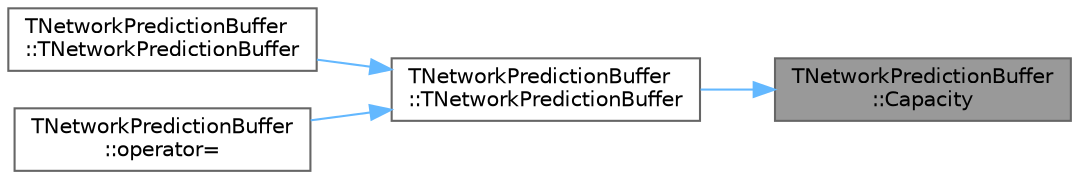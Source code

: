 digraph "TNetworkPredictionBuffer::Capacity"
{
 // INTERACTIVE_SVG=YES
 // LATEX_PDF_SIZE
  bgcolor="transparent";
  edge [fontname=Helvetica,fontsize=10,labelfontname=Helvetica,labelfontsize=10];
  node [fontname=Helvetica,fontsize=10,shape=box,height=0.2,width=0.4];
  rankdir="RL";
  Node1 [id="Node000001",label="TNetworkPredictionBuffer\l::Capacity",height=0.2,width=0.4,color="gray40", fillcolor="grey60", style="filled", fontcolor="black",tooltip=" "];
  Node1 -> Node2 [id="edge1_Node000001_Node000002",dir="back",color="steelblue1",style="solid",tooltip=" "];
  Node2 [id="Node000002",label="TNetworkPredictionBuffer\l::TNetworkPredictionBuffer",height=0.2,width=0.4,color="grey40", fillcolor="white", style="filled",URL="$d1/d4d/structTNetworkPredictionBuffer.html#a2ddad54722998d8e39ec0c329b42d126",tooltip=" "];
  Node2 -> Node3 [id="edge2_Node000002_Node000003",dir="back",color="steelblue1",style="solid",tooltip=" "];
  Node3 [id="Node000003",label="TNetworkPredictionBuffer\l::TNetworkPredictionBuffer",height=0.2,width=0.4,color="grey40", fillcolor="white", style="filled",URL="$d1/d4d/structTNetworkPredictionBuffer.html#a6e6bb2d0665376c6593f974541246cad",tooltip=" "];
  Node2 -> Node4 [id="edge3_Node000002_Node000004",dir="back",color="steelblue1",style="solid",tooltip=" "];
  Node4 [id="Node000004",label="TNetworkPredictionBuffer\l::operator=",height=0.2,width=0.4,color="grey40", fillcolor="white", style="filled",URL="$d1/d4d/structTNetworkPredictionBuffer.html#a2646b7d45ca6dc066fab22b3b488e29a",tooltip=" "];
}
